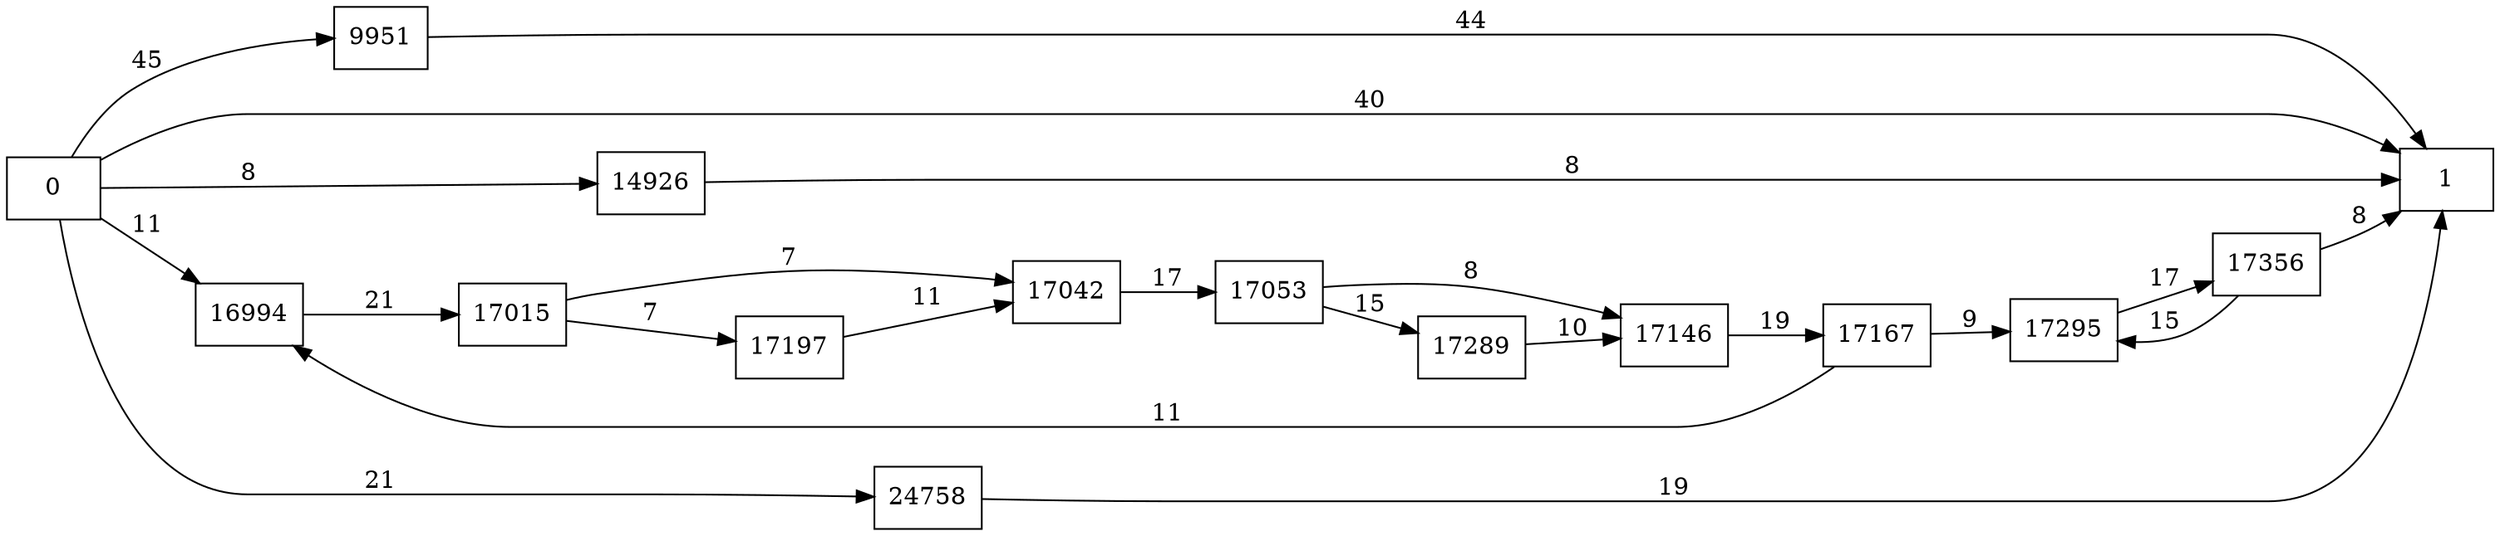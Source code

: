 digraph {
	graph [rankdir=LR]
	node [shape=rectangle]
	9951 -> 1 [label=44]
	14926 -> 1 [label=8]
	16994 -> 17015 [label=21]
	17015 -> 17042 [label=7]
	17015 -> 17197 [label=7]
	17042 -> 17053 [label=17]
	17053 -> 17146 [label=8]
	17053 -> 17289 [label=15]
	17146 -> 17167 [label=19]
	17167 -> 16994 [label=11]
	17167 -> 17295 [label=9]
	17197 -> 17042 [label=11]
	17289 -> 17146 [label=10]
	17295 -> 17356 [label=17]
	17356 -> 17295 [label=15]
	17356 -> 1 [label=8]
	24758 -> 1 [label=19]
	0 -> 1 [label=40]
	0 -> 9951 [label=45]
	0 -> 14926 [label=8]
	0 -> 16994 [label=11]
	0 -> 24758 [label=21]
}
